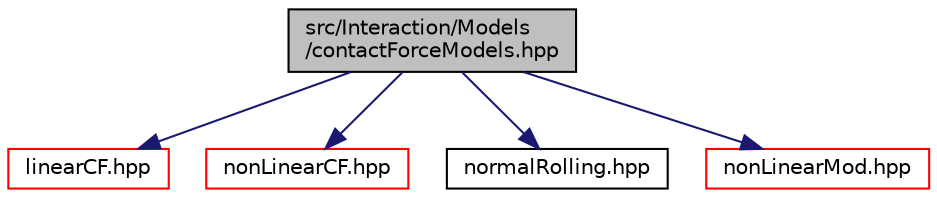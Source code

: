 digraph "src/Interaction/Models/contactForceModels.hpp"
{
 // LATEX_PDF_SIZE
  edge [fontname="Helvetica",fontsize="10",labelfontname="Helvetica",labelfontsize="10"];
  node [fontname="Helvetica",fontsize="10",shape=record];
  Node1 [label="src/Interaction/Models\l/contactForceModels.hpp",height=0.2,width=0.4,color="black", fillcolor="grey75", style="filled", fontcolor="black",tooltip=" "];
  Node1 -> Node2 [color="midnightblue",fontsize="10",style="solid",fontname="Helvetica"];
  Node2 [label="linearCF.hpp",height=0.2,width=0.4,color="red", fillcolor="white", style="filled",URL="$linearCF_8hpp.html",tooltip=" "];
  Node1 -> Node65 [color="midnightblue",fontsize="10",style="solid",fontname="Helvetica"];
  Node65 [label="nonLinearCF.hpp",height=0.2,width=0.4,color="red", fillcolor="white", style="filled",URL="$nonLinearCF_8hpp.html",tooltip=" "];
  Node1 -> Node66 [color="midnightblue",fontsize="10",style="solid",fontname="Helvetica"];
  Node66 [label="normalRolling.hpp",height=0.2,width=0.4,color="black", fillcolor="white", style="filled",URL="$normalRolling_8hpp.html",tooltip=" "];
  Node1 -> Node67 [color="midnightblue",fontsize="10",style="solid",fontname="Helvetica"];
  Node67 [label="nonLinearMod.hpp",height=0.2,width=0.4,color="red", fillcolor="white", style="filled",URL="$nonLinearMod_8hpp.html",tooltip=" "];
}
